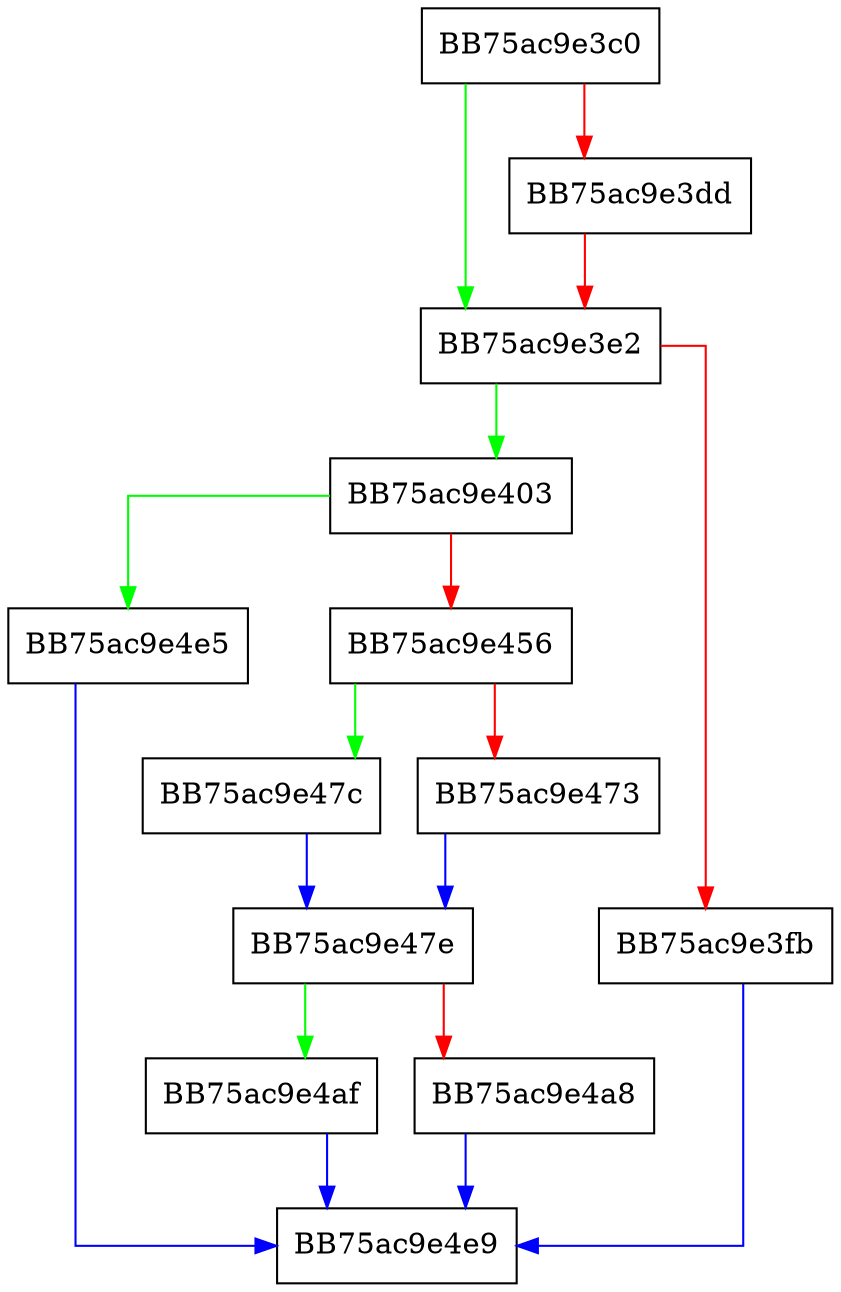 digraph PrecheckRemove {
  node [shape="box"];
  graph [splines=ortho];
  BB75ac9e3c0 -> BB75ac9e3e2 [color="green"];
  BB75ac9e3c0 -> BB75ac9e3dd [color="red"];
  BB75ac9e3dd -> BB75ac9e3e2 [color="red"];
  BB75ac9e3e2 -> BB75ac9e403 [color="green"];
  BB75ac9e3e2 -> BB75ac9e3fb [color="red"];
  BB75ac9e3fb -> BB75ac9e4e9 [color="blue"];
  BB75ac9e403 -> BB75ac9e4e5 [color="green"];
  BB75ac9e403 -> BB75ac9e456 [color="red"];
  BB75ac9e456 -> BB75ac9e47c [color="green"];
  BB75ac9e456 -> BB75ac9e473 [color="red"];
  BB75ac9e473 -> BB75ac9e47e [color="blue"];
  BB75ac9e47c -> BB75ac9e47e [color="blue"];
  BB75ac9e47e -> BB75ac9e4af [color="green"];
  BB75ac9e47e -> BB75ac9e4a8 [color="red"];
  BB75ac9e4a8 -> BB75ac9e4e9 [color="blue"];
  BB75ac9e4af -> BB75ac9e4e9 [color="blue"];
  BB75ac9e4e5 -> BB75ac9e4e9 [color="blue"];
}